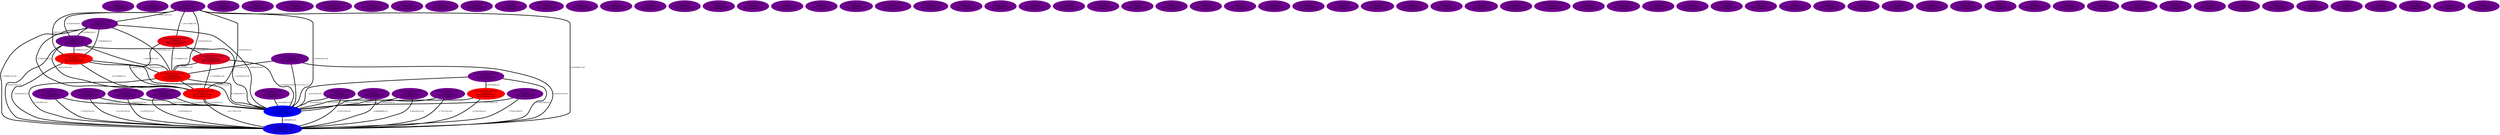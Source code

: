 graph glass {
    edge[style=solid, penwidth="5", labeldistance="10"]
    01001 [label="01001\ncardinality 1\nradius 0.00000000e+00\nlfd 1.00000000e+00", color="#6F008F", style="filled"]
    0100 [label="0100\ncardinality 1\nradius 0.00000000e+00\nlfd 1.00000000e+00", color="#6F008F", style="filled"]
    0101010101010101010100 [label="0101010101010101010100\ncardinality 6\nradius 9.37443833e-01\nlfd 1.58496250e+00", color="#FB0003", style="filled"]
    0101010101010100100101 [label="0101010101010100100101\ncardinality 1\nradius 0.00000000e+00\nlfd 1.00000000e+00", color="#6F008F", style="filled"]
    0101010100101 [label="0101010100101\ncardinality 1\nradius 0.00000000e+00\nlfd 1.00000000e+00", color="#6F008F", style="filled"]
    010100101000 [label="010100101000\ncardinality 1\nradius 0.00000000e+00\nlfd 1.00000000e+00", color="#6F008F", style="filled"]
    01010100101010101010101 [label="01010100101010101010101\ncardinality 2\nradius 2.62298701e-01\nlfd 1.00000000e+00", color="#6F008F", style="filled"]
    0101010010101010100101 [label="0101010010101010100101\ncardinality 1\nradius 0.00000000e+00\nlfd 1.00000000e+00", color="#6F008F", style="filled"]
    010101010101010001010 [label="010101010101010001010\ncardinality 1\nradius 0.00000000e+00\nlfd 1.00000000e+00", color="#6F008F", style="filled"]
    0101010010010 [label="0101010010010\ncardinality 1\nradius 0.00000000e+00\nlfd 1.00000000e+00", color="#6F008F", style="filled"]
    01010101010101010101001 [label="01010101010101010101001\ncardinality 19\nradius 7.93851511e-01\nlfd 2.66296501e+00", color="#FE0000", style="filled"]
    01010100101001010101 [label="01010100101001010101\ncardinality 1\nradius 0.00000000e+00\nlfd 1.00000000e+00", color="#6F008F", style="filled"]
    01010101010101001010101 [label="01010101010101001010101\ncardinality 2\nradius 1.87083800e-01\nlfd 1.00000000e+00", color="#6F008F", style="filled"]
    010101010101001010100 [label="010101010101001010100\ncardinality 1\nradius 0.00000000e+00\nlfd 1.00000000e+00", color="#6F008F", style="filled"]
    0101010010101010100 [label="0101010010101010100\ncardinality 1\nradius 0.00000000e+00\nlfd 1.00000000e+00", color="#6F008F", style="filled"]
    0101010100 [label="0101010100\ncardinality 1\nradius 0.00000000e+00\nlfd 1.00000000e+00", color="#6F008F", style="filled"]
    010101010101010001001 [label="010101010101010001001\ncardinality 1\nradius 0.00000000e+00\nlfd 1.00000000e+00", color="#6F008F", style="filled"]
    00100 [label="00100\ncardinality 1\nradius 0.00000000e+00\nlfd 1.00000000e+00", color="#6F008F", style="filled"]
    001001 [label="001001\ncardinality 1\nradius 0.00000000e+00\nlfd 1.00000000e+00", color="#6F008F", style="filled"]
    0101010101010010101010 [label="0101010101010010101010\ncardinality 1\nradius 0.00000000e+00\nlfd 1.00000000e+00", color="#6F008F", style="filled"]
    01010100001 [label="01010100001\ncardinality 1\nradius 0.00000000e+00\nlfd 1.00000000e+00", color="#6F008F", style="filled"]
    0101001010001 [label="0101001010001\ncardinality 1\nradius 0.00000000e+00\nlfd 1.00000000e+00", color="#6F008F", style="filled"]
    010101000101010 [label="010101000101010\ncardinality 1\nradius 0.00000000e+00\nlfd 1.00000000e+00", color="#6F008F", style="filled"]
    0101010101010010100 [label="0101010101010010100\ncardinality 1\nradius 0.00000000e+00\nlfd 1.00000000e+00", color="#6F008F", style="filled"]
    00101010 [label="00101010\ncardinality 1\nradius 0.00000000e+00\nlfd 1.00000000e+00", color="#6F008F", style="filled"]
    0101010101010101001001 [label="0101010101010101001001\ncardinality 2\nradius 5.82581193e-01\nlfd 1.00000000e+00", color="#6F008F", style="filled"]
    01010010101010101 [label="01010010101010101\ncardinality 1\nradius 0.00000000e+00\nlfd 1.00000000e+00", color="#6F008F", style="filled"]
    01010101010101001010 [label="01010101010101001010\ncardinality 1\nradius 0.00000000e+00\nlfd 1.00000000e+00", color="#6F008F", style="filled"]
    0101010010101010101010 [label="0101010010101010101010\ncardinality 1\nradius 0.00000000e+00\nlfd 1.00000000e+00", color="#6F008F", style="filled"]
    010101001010101010010 [label="010101001010101010010\ncardinality 1\nradius 0.00000000e+00\nlfd 1.00000000e+00", color="#6F008F", style="filled"]
    010101001001010 [label="010101001001010\ncardinality 1\nradius 0.00000000e+00\nlfd 1.00000000e+00", color="#6F008F", style="filled"]
    0101010001001 [label="0101010001001\ncardinality 1\nradius 0.00000000e+00\nlfd 1.00000000e+00", color="#6F008F", style="filled"]
    01010100100 [label="01010100100\ncardinality 1\nradius 0.00000000e+00\nlfd 1.00000000e+00", color="#6F008F", style="filled"]
    010101000100 [label="010101000100\ncardinality 1\nradius 0.00000000e+00\nlfd 1.00000000e+00", color="#6F008F", style="filled"]
    0101010101010001 [label="0101010101010001\ncardinality 1\nradius 0.00000000e+00\nlfd 1.00000000e+00", color="#6F008F", style="filled"]
    01010100100101010 [label="01010100100101010\ncardinality 1\nradius 0.00000000e+00\nlfd 1.00000000e+00", color="#6F008F", style="filled"]
    010101010101001010010 [label="010101010101001010010\ncardinality 1\nradius 0.00000000e+00\nlfd 1.00000000e+00", color="#6F008F", style="filled"]
    010101001010100 [label="010101001010100\ncardinality 1\nradius 0.00000000e+00\nlfd 1.00000000e+00", color="#6F008F", style="filled"]
    0101010010100101010 [label="0101010010100101010\ncardinality 1\nradius 0.00000000e+00\nlfd 1.00000000e+00", color="#6F008F", style="filled"]
    01010101010101010100101 [label="01010101010101010100101\ncardinality 15\nradius 9.35948896e-01\nlfd 1.32192809e+00", color="#DD0021", style="filled"]
    0101010000 [label="0101010000\ncardinality 1\nradius 0.00000000e+00\nlfd 1.00000000e+00", color="#6F008F", style="filled"]
    01010010100101 [label="01010010100101\ncardinality 1\nradius 0.00000000e+00\nlfd 1.00000000e+00", color="#6F008F", style="filled"]
    01010101010101010101010 [label="01010101010101010101010\ncardinality 18\nradius 1.12667654e+00\nlfd 8.24621602e-02", color="#0000FE", style="filled"]
    01010101010100100 [label="01010101010100100\ncardinality 1\nradius 0.00000000e+00\nlfd 1.00000000e+00", color="#6F008F", style="filled"]
    010100101010100 [label="010100101010100\ncardinality 1\nradius 0.00000000e+00\nlfd 1.00000000e+00", color="#6F008F", style="filled"]
    010101010101010010010 [label="010101010101010010010\ncardinality 1\nradius 0.00000000e+00\nlfd 1.00000000e+00", color="#6F008F", style="filled"]
    0101010101010100101010 [label="0101010101010100101010\ncardinality 1\nradius 0.00000000e+00\nlfd 1.00000000e+00", color="#6F008F", style="filled"]
    0101010101010010101001 [label="0101010101010010101001\ncardinality 2\nradius 4.79895835e-01\nlfd 1.00000000e+00", color="#6F008F", style="filled"]
    01010101010101010100 [label="01010101010101010100\ncardinality 1\nradius 0.00000000e+00\nlfd 1.00000000e+00", color="#6F008F", style="filled"]
    0101010101010010010 [label="0101010101010010010\ncardinality 1\nradius 0.00000000e+00\nlfd 1.00000000e+00", color="#6F008F", style="filled"]
    010101010101010101010101 [label="010101010101010101010101\ncardinality 45\nradius 9.61198552e-01\nlfd 6.84498174e-01", color="#1400EA", style="filled"]
    0101010010101001 [label="0101010010101001\ncardinality 1\nradius 0.00000000e+00\nlfd 1.00000000e+00", color="#6F008F", style="filled"]
    0101010101010101010010 [label="0101010101010101010010\ncardinality 8\nradius 1.18207648e+00\nlfd 1.41503750e+00", color="#ED0011", style="filled"]
    010101010010 [label="010101010010\ncardinality 1\nradius 0.00000000e+00\nlfd 1.00000000e+00", color="#6F008F", style="filled"]
    01010101010101000100 [label="01010101010101000100\ncardinality 1\nradius 0.00000000e+00\nlfd 1.00000000e+00", color="#6F008F", style="filled"]
    0101001010101010 [label="0101001010101010\ncardinality 1\nradius 0.00000000e+00\nlfd 1.00000000e+00", color="#6F008F", style="filled"]
    0101010101010100010101 [label="0101010101010100010101\ncardinality 2\nradius 4.58912062e-01\nlfd 1.00000000e+00", color="#6F008F", style="filled"]
    01010100101000 [label="01010100101000\ncardinality 1\nradius 0.00000000e+00\nlfd 1.00000000e+00", color="#6F008F", style="filled"]
    01010101010101010010101 [label="01010101010101010010101\ncardinality 7\nradius 4.05956091e-01\nlfd 1.80735492e+00", color="#FE0000", style="filled"]
    01010100101010101010 [label="01010100101010101010\ncardinality 1\nradius 0.00000000e+00\nlfd 1.00000000e+00", color="#6F008F", style="filled"]
    010101010101010100 [label="010101010101010100\ncardinality 1\nradius 0.00000000e+00\nlfd 1.00000000e+00", color="#6F008F", style="filled"]
    01010101010 [label="01010101010\ncardinality 1\nradius 0.00000000e+00\nlfd 1.00000000e+00", color="#6F008F", style="filled"]
    01010100101000101 [label="01010100101000101\ncardinality 1\nradius 0.00000000e+00\nlfd 1.00000000e+00", color="#6F008F", style="filled"]
    01010100101001010 [label="01010100101001010\ncardinality 1\nradius 0.00000000e+00\nlfd 1.00000000e+00", color="#6F008F", style="filled"]
    010100 [label="010100\ncardinality 1\nradius 0.00000000e+00\nlfd 1.00000000e+00", color="#6F008F", style="filled"]
    0101010010100010 [label="0101010010100010\ncardinality 1\nradius 0.00000000e+00\nlfd 1.00000000e+00", color="#6F008F", style="filled"]
    01010101010100101010101 [label="01010101010100101010101\ncardinality 4\nradius 3.58191375e-01\nlfd 2.00000000e+00", color="#FE0000", style="filled"]
    010101001010010 [label="010101001010010\ncardinality 1\nradius 0.00000000e+00\nlfd 1.00000000e+00", color="#6F008F", style="filled"]
    0101010101010100100 [label="0101010101010100100\ncardinality 1\nradius 0.00000000e+00\nlfd 1.00000000e+00", color="#6F008F", style="filled"]
    0101010001010 [label="0101010001010\ncardinality 1\nradius 0.00000000e+00\nlfd 1.00000000e+00", color="#6F008F", style="filled"]
    0101010001010101 [label="0101010001010101\ncardinality 1\nradius 0.00000000e+00\nlfd 1.00000000e+00", color="#6F008F", style="filled"]
    0101010010101010 [label="0101010010101010\ncardinality 1\nradius 0.00000000e+00\nlfd 1.00000000e+00", color="#6F008F", style="filled"]
    0010101010 [label="0010101010\ncardinality 1\nradius 0.00000000e+00\nlfd 1.00000000e+00", color="#6F008F", style="filled"]
    0010100 [label="0010100\ncardinality 1\nradius 0.00000000e+00\nlfd 1.00000000e+00", color="#6F008F", style="filled"]
    010100101010 [label="010100101010\ncardinality 1\nradius 0.00000000e+00\nlfd 1.00000000e+00", color="#6F008F", style="filled"]
    010101001001010101 [label="010101001001010101\ncardinality 1\nradius 0.00000000e+00\nlfd 1.00000000e+00", color="#6F008F", style="filled"]
    0101010101010010100101 [label="0101010101010010100101\ncardinality 1\nradius 0.00000000e+00\nlfd 1.00000000e+00", color="#6F008F", style="filled"]
    010101010101010000 [label="010101010101010000\ncardinality 1\nradius 0.00000000e+00\nlfd 1.00000000e+00", color="#6F008F", style="filled"]
    0101001010010 [label="0101001010010\ncardinality 1\nradius 0.00000000e+00\nlfd 1.00000000e+00", color="#6F008F", style="filled"]
    010101010101000 [label="010101010101000\ncardinality 1\nradius 0.00000000e+00\nlfd 1.00000000e+00", color="#6F008F", style="filled"]
    0101010101010100001 [label="0101010101010100001\ncardinality 1\nradius 0.00000000e+00\nlfd 1.00000000e+00", color="#6F008F", style="filled"]
    010101010101010100100 [label="010101010101010100100\ncardinality 2\nradius 6.09672445e-01\nlfd 1.00000000e+00", color="#6F008F", style="filled"]
    01010010 [label="01010010\ncardinality 1\nradius 0.00000000e+00\nlfd 1.00000000e+00", color="#6F008F", style="filled"]
    0010100101 [label="0010100101\ncardinality 1\nradius 0.00000000e+00\nlfd 1.00000000e+00", color="#6F008F", style="filled"]
    0101010101010010010101 [label="0101010101010010010101\ncardinality 1\nradius 0.00000000e+00\nlfd 1.00000000e+00", color="#6F008F", style="filled"]
    001010010 [label="001010010\ncardinality 1\nradius 0.00000000e+00\nlfd 1.00000000e+00", color="#6F008F", style="filled"]
    0101001010101001 [label="0101001010101001\ncardinality 1\nradius 0.00000000e+00\nlfd 1.00000000e+00", color="#6F008F", style="filled"]
    010101010101001001010 [label="010101010101001001010\ncardinality 1\nradius 0.00000000e+00\nlfd 1.00000000e+00", color="#6F008F", style="filled"]
    0101010101010101001010 [label="0101010101010101001010\ncardinality 4\nradius 5.86088735e-01\nlfd 1.00000000e+00", color="#6F008F", style="filled"]
    00 [label="00\ncardinality 1\nradius 0.00000000e+00\nlfd 1.00000000e+00", color="#6F008F", style="filled"]
    00101010101 [label="00101010101\ncardinality 1\nradius 0.00000000e+00\nlfd 1.00000000e+00", color="#6F008F", style="filled"]
    0101010101010100100101 -- 010101010101010101010101 [label="6.22976725e-01"]
    01010101010101001010101 -- 0101010101010101010100 [label="1.08111129e+00"]
    01010101010101010010101 -- 010101010101010101010101 [label="6.96993847e-01"]
    010101010101010100100 -- 01010101010101010010101 [label="9.08518133e-01"]
    010101010101001010010 -- 01010101010101010101010 [label="8.88426242e-01"]
    0101010101010010101001 -- 010101010101010101010101 [label="8.00625582e-01"]
    0101010101010101001010 -- 0101010101010101010100 [label="1.06564632e+00"]
    01010101010101010100101 -- 01010101010101010101001 [label="1.57299468e+00"]
    01010101010101010101001 -- 010101010101010101010101 [label="8.67179971e-01"]
    010101010101010100100 -- 0101010101010101001001 [label="6.99431491e-01"]
    0101010101010101010010 -- 01010101010101010100101 [label="9.66643688e-01"]
    01010101010101001010101 -- 01010101010101010101010 [label="9.27577501e-01"]
    0101010101010101001001 -- 0101010101010101010100 [label="1.36704202e+00"]
    0101010101010010101010 -- 01010101010101010101010 [label="7.23259153e-01"]
    01010101010101010101001 -- 01010101010101010101010 [label="8.81476558e-01"]
    010101010101010010010 -- 01010101010101010101010 [label="1.09219964e+00"]
    010101010101010100100 -- 010101010101010101010101 [label="1.39010887e+00"]
    0101010101010101010100 -- 010101010101010101010101 [label="9.33810607e-01"]
    01010101010100101010101 -- 010101010101010101010101 [label="5.52361644e-01"]
    010101010101010100100 -- 01010101010101010101001 [label="7.83198785e-01"]
    0101010101010101001010 -- 01010101010101010010101 [label="7.30890213e-01"]
    010101010101001010010 -- 010101010101010101010101 [label="9.41329379e-01"]
    010101010101001010100 -- 01010101010101010101010 [label="9.12305082e-01"]
    01010101010101010100101 -- 0101010101010101010100 [label="1.39753687e+00"]
    0101010101010100100101 -- 01010101010101010101010 [label="6.00416532e-01"]
    0101010101010101001001 -- 01010101010101010010101 [label="7.04698540e-01"]
    010101010101010100100 -- 0101010101010101001010 [label="8.20245369e-01"]
    0101010101010010010101 -- 010101010101010101010101 [label="6.26819451e-01"]
    01010101010101010010101 -- 0101010101010101010100 [label="1.02635502e+00"]
    010101010101001001010 -- 01010101010101010101010 [label="7.24432759e-01"]
    010101010101001001010 -- 010101010101010101010101 [label="5.77410191e-01"]
    010101010101001010100 -- 010101010101010101010101 [label="9.24932665e-01"]
    01010101010101001010101 -- 010101010101010101010101 [label="1.03033978e+00"]
    01010101010101010010101 -- 01010101010101010101001 [label="6.26739890e-01"]
    0101010101010101001001 -- 01010101010101010101001 [label="9.54883401e-01"]
    0101010101010010010 -- 01010101010101010101010 [label="7.80258242e-01"]
    0101010101010100100 -- 01010101010101010101010 [label="8.43149728e-01"]
    0101010101010101010010 -- 01010101010101010101001 [label="1.64624156e+00"]
    010101010101010100100 -- 0101010101010101010010 [label="1.34711088e+00"]
    0101010101010100101010 -- 010101010101010101010101 [label="7.78267508e-01"]
    0101010101010100101010 -- 01010101010101010101010 [label="6.93758042e-01"]
    0101010101010101010100 -- 01010101010101010101001 [label="7.09225072e-01"]
    0101010101010010010101 -- 01010101010101010101010 [label="7.81730724e-01"]
    0101010101010101001010 -- 010101010101010101010101 [label="1.09763382e+00"]
    01010101010101010100101 -- 01010101010101010101010 [label="2.03094064e+00"]
    0101010101010010101001 -- 01010101010101010101010 [label="9.42338335e-01"]
    0101010101010101010100 -- 01010101010101010101010 [label="9.18369200e-01"]
    01010101010101010010101 -- 01010101010101010101010 [label="8.19390351e-01"]
    010101010101010100100 -- 01010101010101010101010 [label="1.43464364e+00"]
    0101010101010101001010 -- 01010101010101010101001 [label="1.06273279e+00"]
    0101010101010101010010 -- 0101010101010101010100 [label="1.57146698e+00"]
    0101010101010010101010 -- 010101010101010101010101 [label="5.78362741e-01"]
    0101010101010100100 -- 010101010101010101010101 [label="8.66660980e-01"]
    0101010101010101001001 -- 010101010101010101010101 [label="1.37098513e+00"]
    0101010101010101001001 -- 0101010101010101001010 [label="8.45458622e-01"]
    0101010101010101001010 -- 01010101010101010101010 [label="1.20249740e+00"]
    0101010101010010101001 -- 01010101010100101010101 [label="3.87943908e-01"]
    010101010101010100100 -- 0101010101010101010100 [label="9.82038704e-01"]
    0101010101010101001001 -- 01010101010101010101010 [label="1.49445653e+00"]
    0101010101010010010 -- 010101010101010101010101 [label="6.53913316e-01"]
    01010101010101010101010 -- 010101010101010101010101 [label="2.48998008e-01"]
    01010101010100101010101 -- 01010101010101010101010 [label="6.98644205e-01"]
}